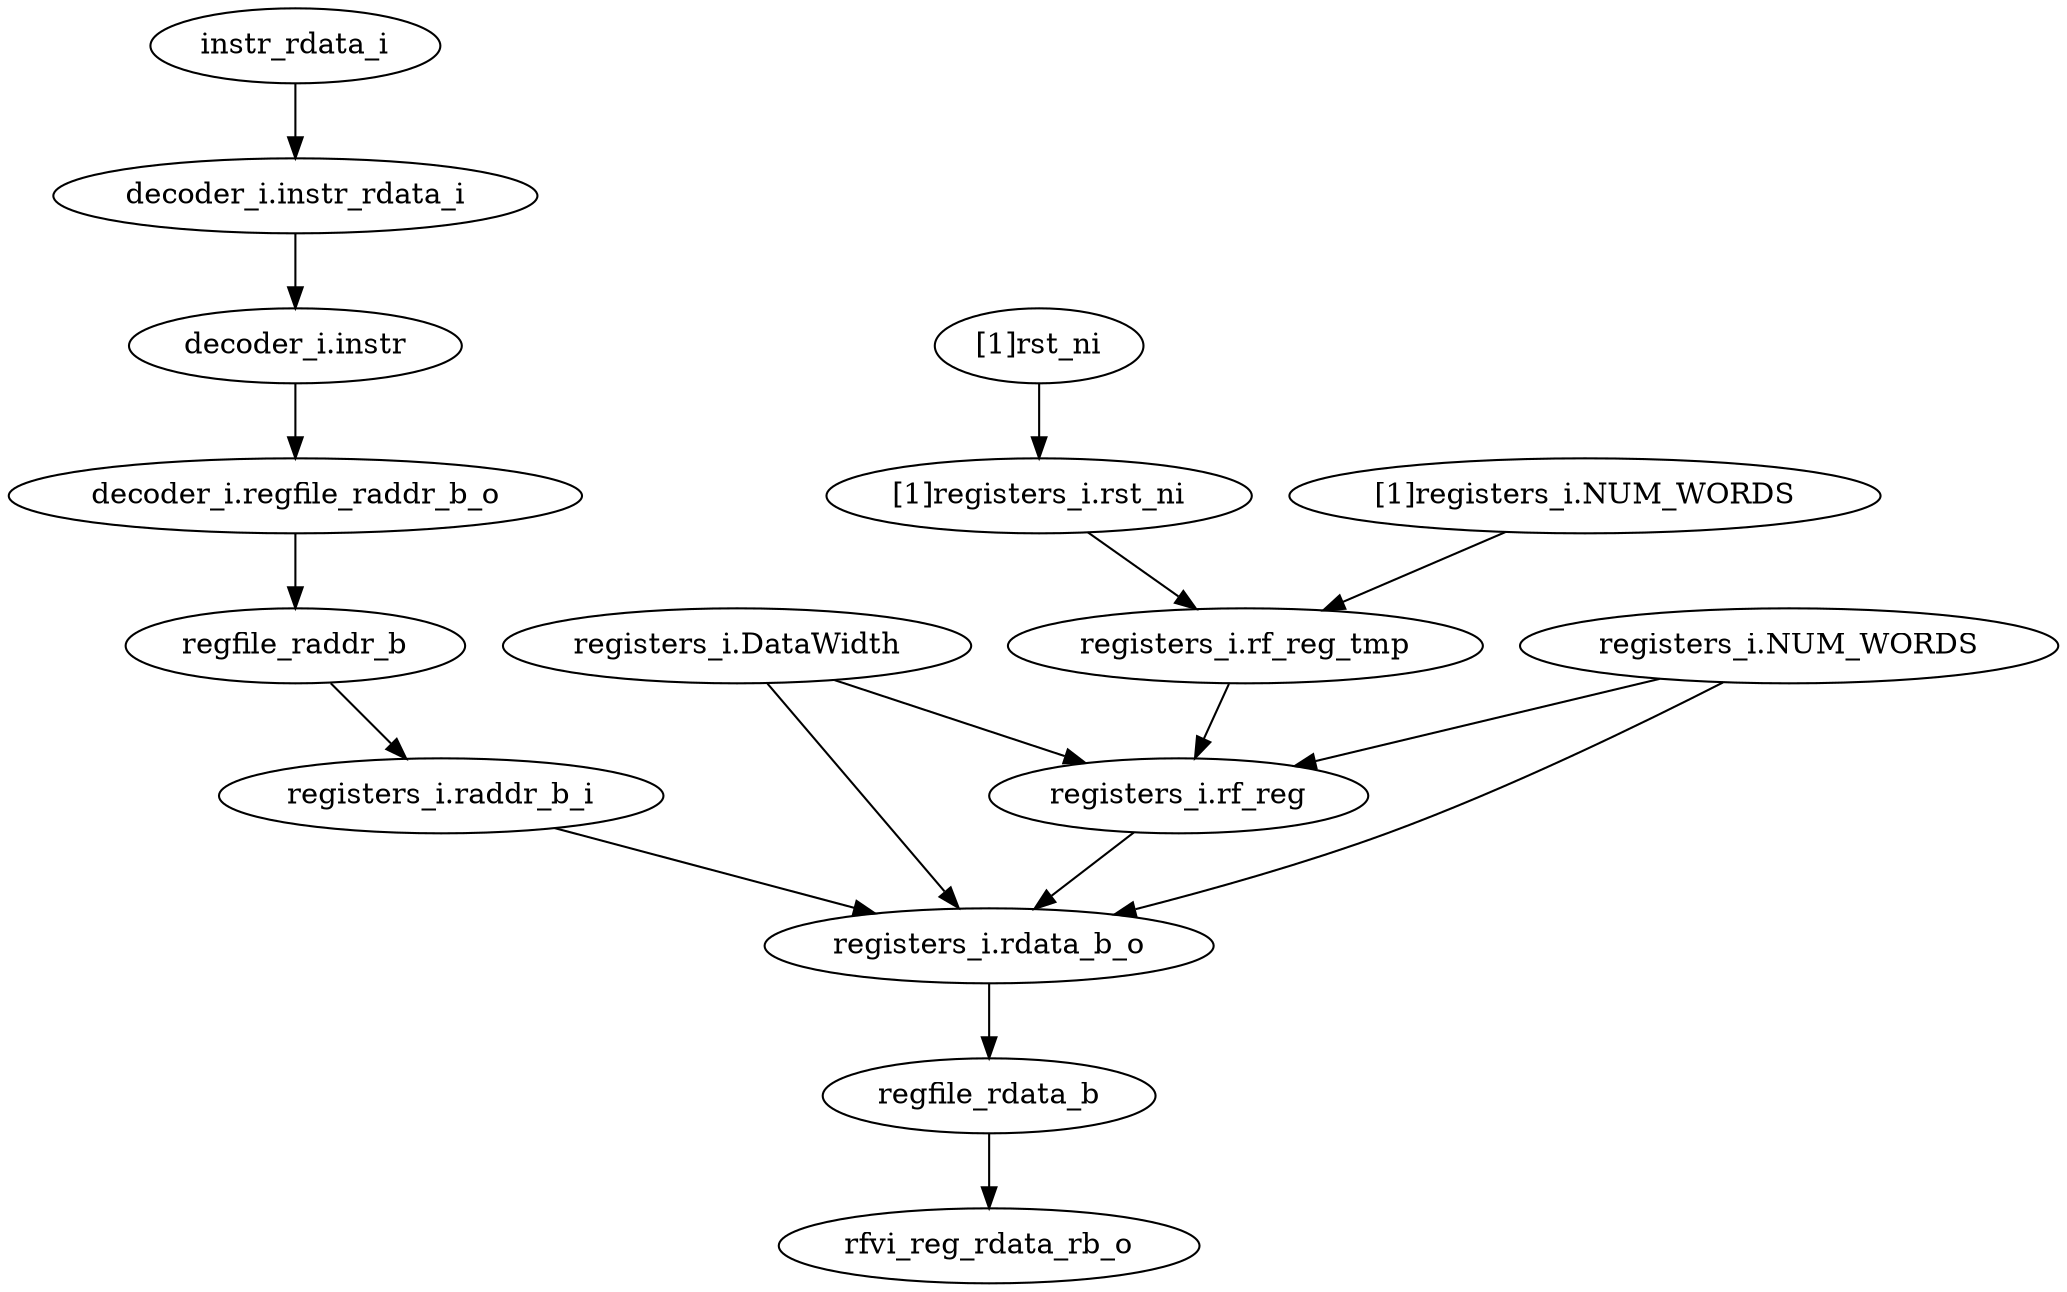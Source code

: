 strict digraph "" {
	instr_rdata_i	 [complexity=29,
		importance=0.0201025252886,
		rank=0.000693190527192];
	"decoder_i.instr_rdata_i"	 [complexity=29,
		importance=0.0186065625981,
		rank=0.000641605606833];
	instr_rdata_i -> "decoder_i.instr_rdata_i";
	rfvi_reg_rdata_rb_o	 [complexity=0,
		importance=0.00191466965703,
		rank=0.0];
	"registers_i.rdata_b_o"	 [complexity=2,
		importance=0.00897108559865,
		rank=0.00448554279933];
	regfile_rdata_b	 [complexity=2,
		importance=0.00526416801186,
		rank=0.00263208400593];
	"registers_i.rdata_b_o" -> regfile_rdata_b;
	"registers_i.rf_reg_tmp"	 [complexity=51,
		importance=0.0146198833559,
		rank=0.000286664379527];
	"registers_i.rf_reg"	 [complexity=25,
		importance=0.0121421805135,
		rank=0.000485687220539];
	"registers_i.rf_reg_tmp" -> "registers_i.rf_reg";
	"registers_i.DataWidth"	 [complexity=51,
		importance=0.0136381432039,
		rank=0.000267414572626];
	"registers_i.DataWidth" -> "registers_i.rdata_b_o";
	"registers_i.DataWidth" -> "registers_i.rf_reg";
	"decoder_i.instr"	 [complexity=27,
		importance=0.0167366008167,
		rank=0.000619874104322];
	"decoder_i.regfile_raddr_b_o"	 [complexity=25,
		importance=0.0143056702466,
		rank=0.000572226809864];
	"decoder_i.instr" -> "decoder_i.regfile_raddr_b_o";
	"registers_i.raddr_b_i"	 [complexity=25,
		importance=0.0109347806043,
		rank=0.000437391224174];
	"registers_i.raddr_b_i" -> "registers_i.rdata_b_o";
	"decoder_i.instr_rdata_i" -> "decoder_i.instr";
	"registers_i.NUM_WORDS"	 [complexity=51,
		importance=0.0136381432039,
		rank=0.000267414572626];
	"registers_i.NUM_WORDS" -> "registers_i.rdata_b_o";
	"registers_i.NUM_WORDS" -> "registers_i.rf_reg";
	"[1]registers_i.NUM_WORDS"	 [complexity=55,
		importance=0.0161158460463,
		rank=0.00029301538266];
	"[1]registers_i.NUM_WORDS" -> "registers_i.rf_reg_tmp";
	regfile_rdata_b -> rfvi_reg_rdata_rb_o;
	"[1]rst_ni"	 [complexity=52,
		importance=0.0177053085095,
		rank=0.000340486702105];
	"[1]registers_i.rst_ni"	 [complexity=52,
		importance=0.016209345819,
		rank=0.000311718188828];
	"[1]rst_ni" -> "[1]registers_i.rst_ni";
	regfile_raddr_b	 [complexity=25,
		importance=0.0128057355049,
		rank=0.000512229420197];
	"decoder_i.regfile_raddr_b_o" -> regfile_raddr_b;
	"[1]registers_i.rst_ni" -> "registers_i.rf_reg_tmp";
	"registers_i.rf_reg" -> "registers_i.rdata_b_o";
	regfile_raddr_b -> "registers_i.raddr_b_i";
}
